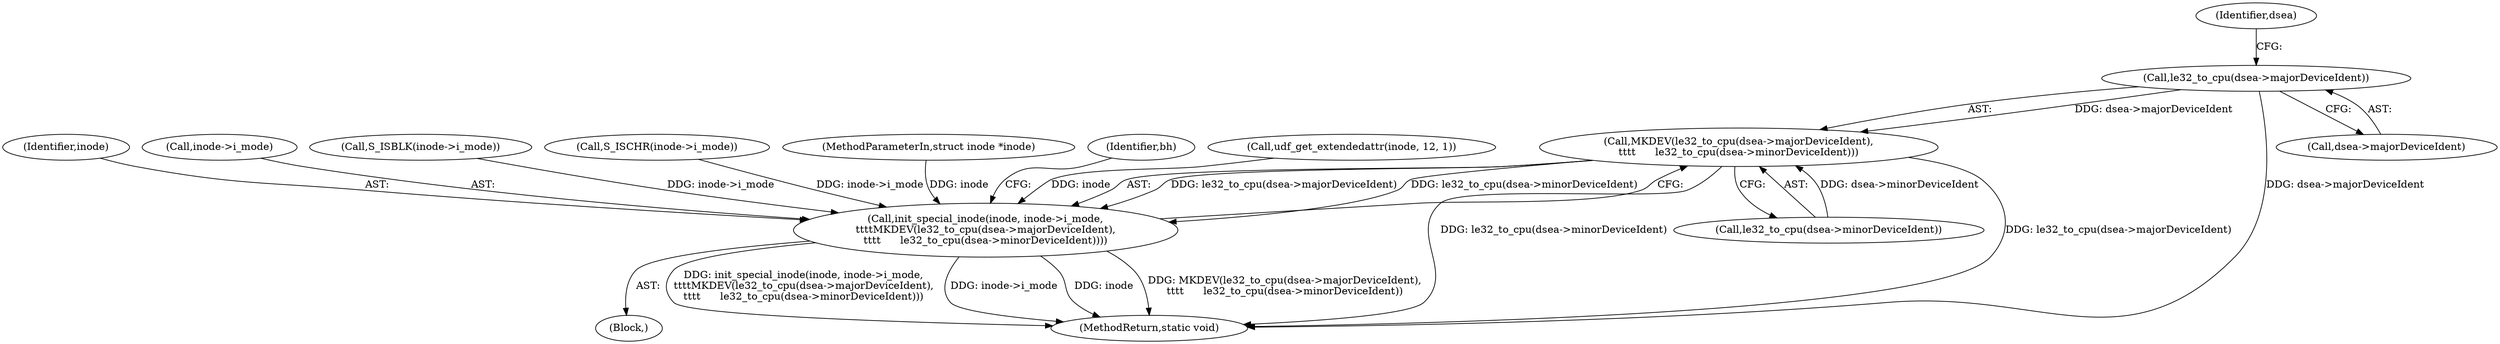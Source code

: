 digraph "0_linux_c03aa9f6e1f938618e6db2e23afef0574efeeb65@pointer" {
"1001143" [label="(Call,le32_to_cpu(dsea->majorDeviceIdent))"];
"1001142" [label="(Call,MKDEV(le32_to_cpu(dsea->majorDeviceIdent),\n\t\t\t\t      le32_to_cpu(dsea->minorDeviceIdent)))"];
"1001137" [label="(Call,init_special_inode(inode, inode->i_mode,\n\t\t\t\tMKDEV(le32_to_cpu(dsea->majorDeviceIdent),\n\t\t\t\t      le32_to_cpu(dsea->minorDeviceIdent))))"];
"1001149" [label="(Identifier,dsea)"];
"1001136" [label="(Block,)"];
"1001138" [label="(Identifier,inode)"];
"1001139" [label="(Call,inode->i_mode)"];
"1001120" [label="(Call,S_ISBLK(inode->i_mode))"];
"1001143" [label="(Call,le32_to_cpu(dsea->majorDeviceIdent))"];
"1001116" [label="(Call,S_ISCHR(inode->i_mode))"];
"1001147" [label="(Call,le32_to_cpu(dsea->minorDeviceIdent))"];
"1001156" [label="(MethodReturn,static void)"];
"1000104" [label="(MethodParameterIn,struct inode *inode)"];
"1001137" [label="(Call,init_special_inode(inode, inode->i_mode,\n\t\t\t\tMKDEV(le32_to_cpu(dsea->majorDeviceIdent),\n\t\t\t\t      le32_to_cpu(dsea->minorDeviceIdent))))"];
"1001144" [label="(Call,dsea->majorDeviceIdent)"];
"1001155" [label="(Identifier,bh)"];
"1001130" [label="(Call,udf_get_extendedattr(inode, 12, 1))"];
"1001142" [label="(Call,MKDEV(le32_to_cpu(dsea->majorDeviceIdent),\n\t\t\t\t      le32_to_cpu(dsea->minorDeviceIdent)))"];
"1001143" -> "1001142"  [label="AST: "];
"1001143" -> "1001144"  [label="CFG: "];
"1001144" -> "1001143"  [label="AST: "];
"1001149" -> "1001143"  [label="CFG: "];
"1001143" -> "1001156"  [label="DDG: dsea->majorDeviceIdent"];
"1001143" -> "1001142"  [label="DDG: dsea->majorDeviceIdent"];
"1001142" -> "1001137"  [label="AST: "];
"1001142" -> "1001147"  [label="CFG: "];
"1001147" -> "1001142"  [label="AST: "];
"1001137" -> "1001142"  [label="CFG: "];
"1001142" -> "1001156"  [label="DDG: le32_to_cpu(dsea->minorDeviceIdent)"];
"1001142" -> "1001156"  [label="DDG: le32_to_cpu(dsea->majorDeviceIdent)"];
"1001142" -> "1001137"  [label="DDG: le32_to_cpu(dsea->majorDeviceIdent)"];
"1001142" -> "1001137"  [label="DDG: le32_to_cpu(dsea->minorDeviceIdent)"];
"1001147" -> "1001142"  [label="DDG: dsea->minorDeviceIdent"];
"1001137" -> "1001136"  [label="AST: "];
"1001138" -> "1001137"  [label="AST: "];
"1001139" -> "1001137"  [label="AST: "];
"1001155" -> "1001137"  [label="CFG: "];
"1001137" -> "1001156"  [label="DDG: init_special_inode(inode, inode->i_mode,\n\t\t\t\tMKDEV(le32_to_cpu(dsea->majorDeviceIdent),\n\t\t\t\t      le32_to_cpu(dsea->minorDeviceIdent)))"];
"1001137" -> "1001156"  [label="DDG: inode->i_mode"];
"1001137" -> "1001156"  [label="DDG: inode"];
"1001137" -> "1001156"  [label="DDG: MKDEV(le32_to_cpu(dsea->majorDeviceIdent),\n\t\t\t\t      le32_to_cpu(dsea->minorDeviceIdent))"];
"1001130" -> "1001137"  [label="DDG: inode"];
"1000104" -> "1001137"  [label="DDG: inode"];
"1001120" -> "1001137"  [label="DDG: inode->i_mode"];
"1001116" -> "1001137"  [label="DDG: inode->i_mode"];
}
